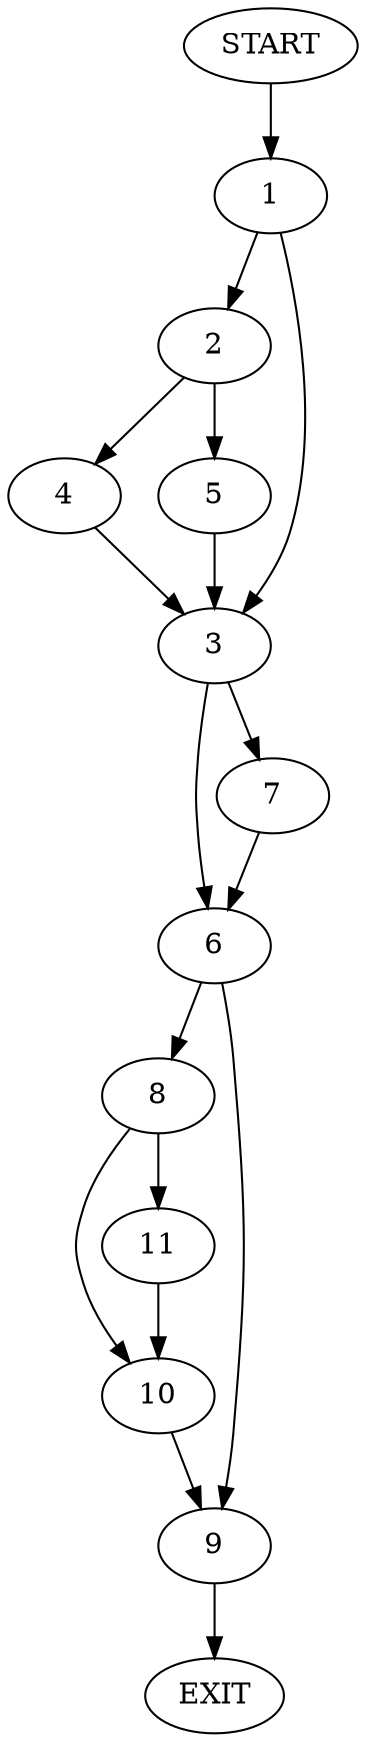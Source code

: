 digraph {
0 [label="START"]
12 [label="EXIT"]
0 -> 1
1 -> 2
1 -> 3
2 -> 4
2 -> 5
3 -> 6
3 -> 7
5 -> 3
4 -> 3
6 -> 8
6 -> 9
7 -> 6
9 -> 12
8 -> 10
8 -> 11
10 -> 9
11 -> 10
}
